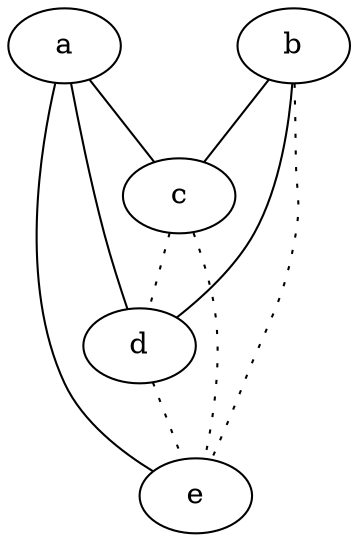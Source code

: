graph {
a -- c;
a -- d;
a -- e;
b -- c;
b -- d;
b -- e [style=dotted];
c -- d [style=dotted];
c -- e [style=dotted];
d -- e [style=dotted];
}
